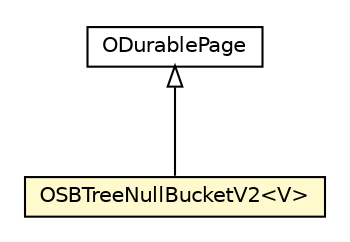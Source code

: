 #!/usr/local/bin/dot
#
# Class diagram 
# Generated by UMLGraph version R5_6-24-gf6e263 (http://www.umlgraph.org/)
#

digraph G {
	edge [fontname="Helvetica",fontsize=10,labelfontname="Helvetica",labelfontsize=10];
	node [fontname="Helvetica",fontsize=10,shape=plaintext];
	nodesep=0.25;
	ranksep=0.5;
	// com.orientechnologies.orient.core.storage.impl.local.paginated.base.ODurablePage
	c5988195 [label=<<table title="com.orientechnologies.orient.core.storage.impl.local.paginated.base.ODurablePage" border="0" cellborder="1" cellspacing="0" cellpadding="2" port="p" href="../../../../impl/local/paginated/base/ODurablePage.html">
		<tr><td><table border="0" cellspacing="0" cellpadding="1">
<tr><td align="center" balign="center"> ODurablePage </td></tr>
		</table></td></tr>
		</table>>, URL="../../../../impl/local/paginated/base/ODurablePage.html", fontname="Helvetica", fontcolor="black", fontsize=10.0];
	// com.orientechnologies.orient.core.storage.index.sbtree.local.v2.OSBTreeNullBucketV2<V>
	c5988251 [label=<<table title="com.orientechnologies.orient.core.storage.index.sbtree.local.v2.OSBTreeNullBucketV2" border="0" cellborder="1" cellspacing="0" cellpadding="2" port="p" bgcolor="lemonChiffon" href="./OSBTreeNullBucketV2.html">
		<tr><td><table border="0" cellspacing="0" cellpadding="1">
<tr><td align="center" balign="center"> OSBTreeNullBucketV2&lt;V&gt; </td></tr>
		</table></td></tr>
		</table>>, URL="./OSBTreeNullBucketV2.html", fontname="Helvetica", fontcolor="black", fontsize=10.0];
	//com.orientechnologies.orient.core.storage.index.sbtree.local.v2.OSBTreeNullBucketV2<V> extends com.orientechnologies.orient.core.storage.impl.local.paginated.base.ODurablePage
	c5988195:p -> c5988251:p [dir=back,arrowtail=empty];
}

